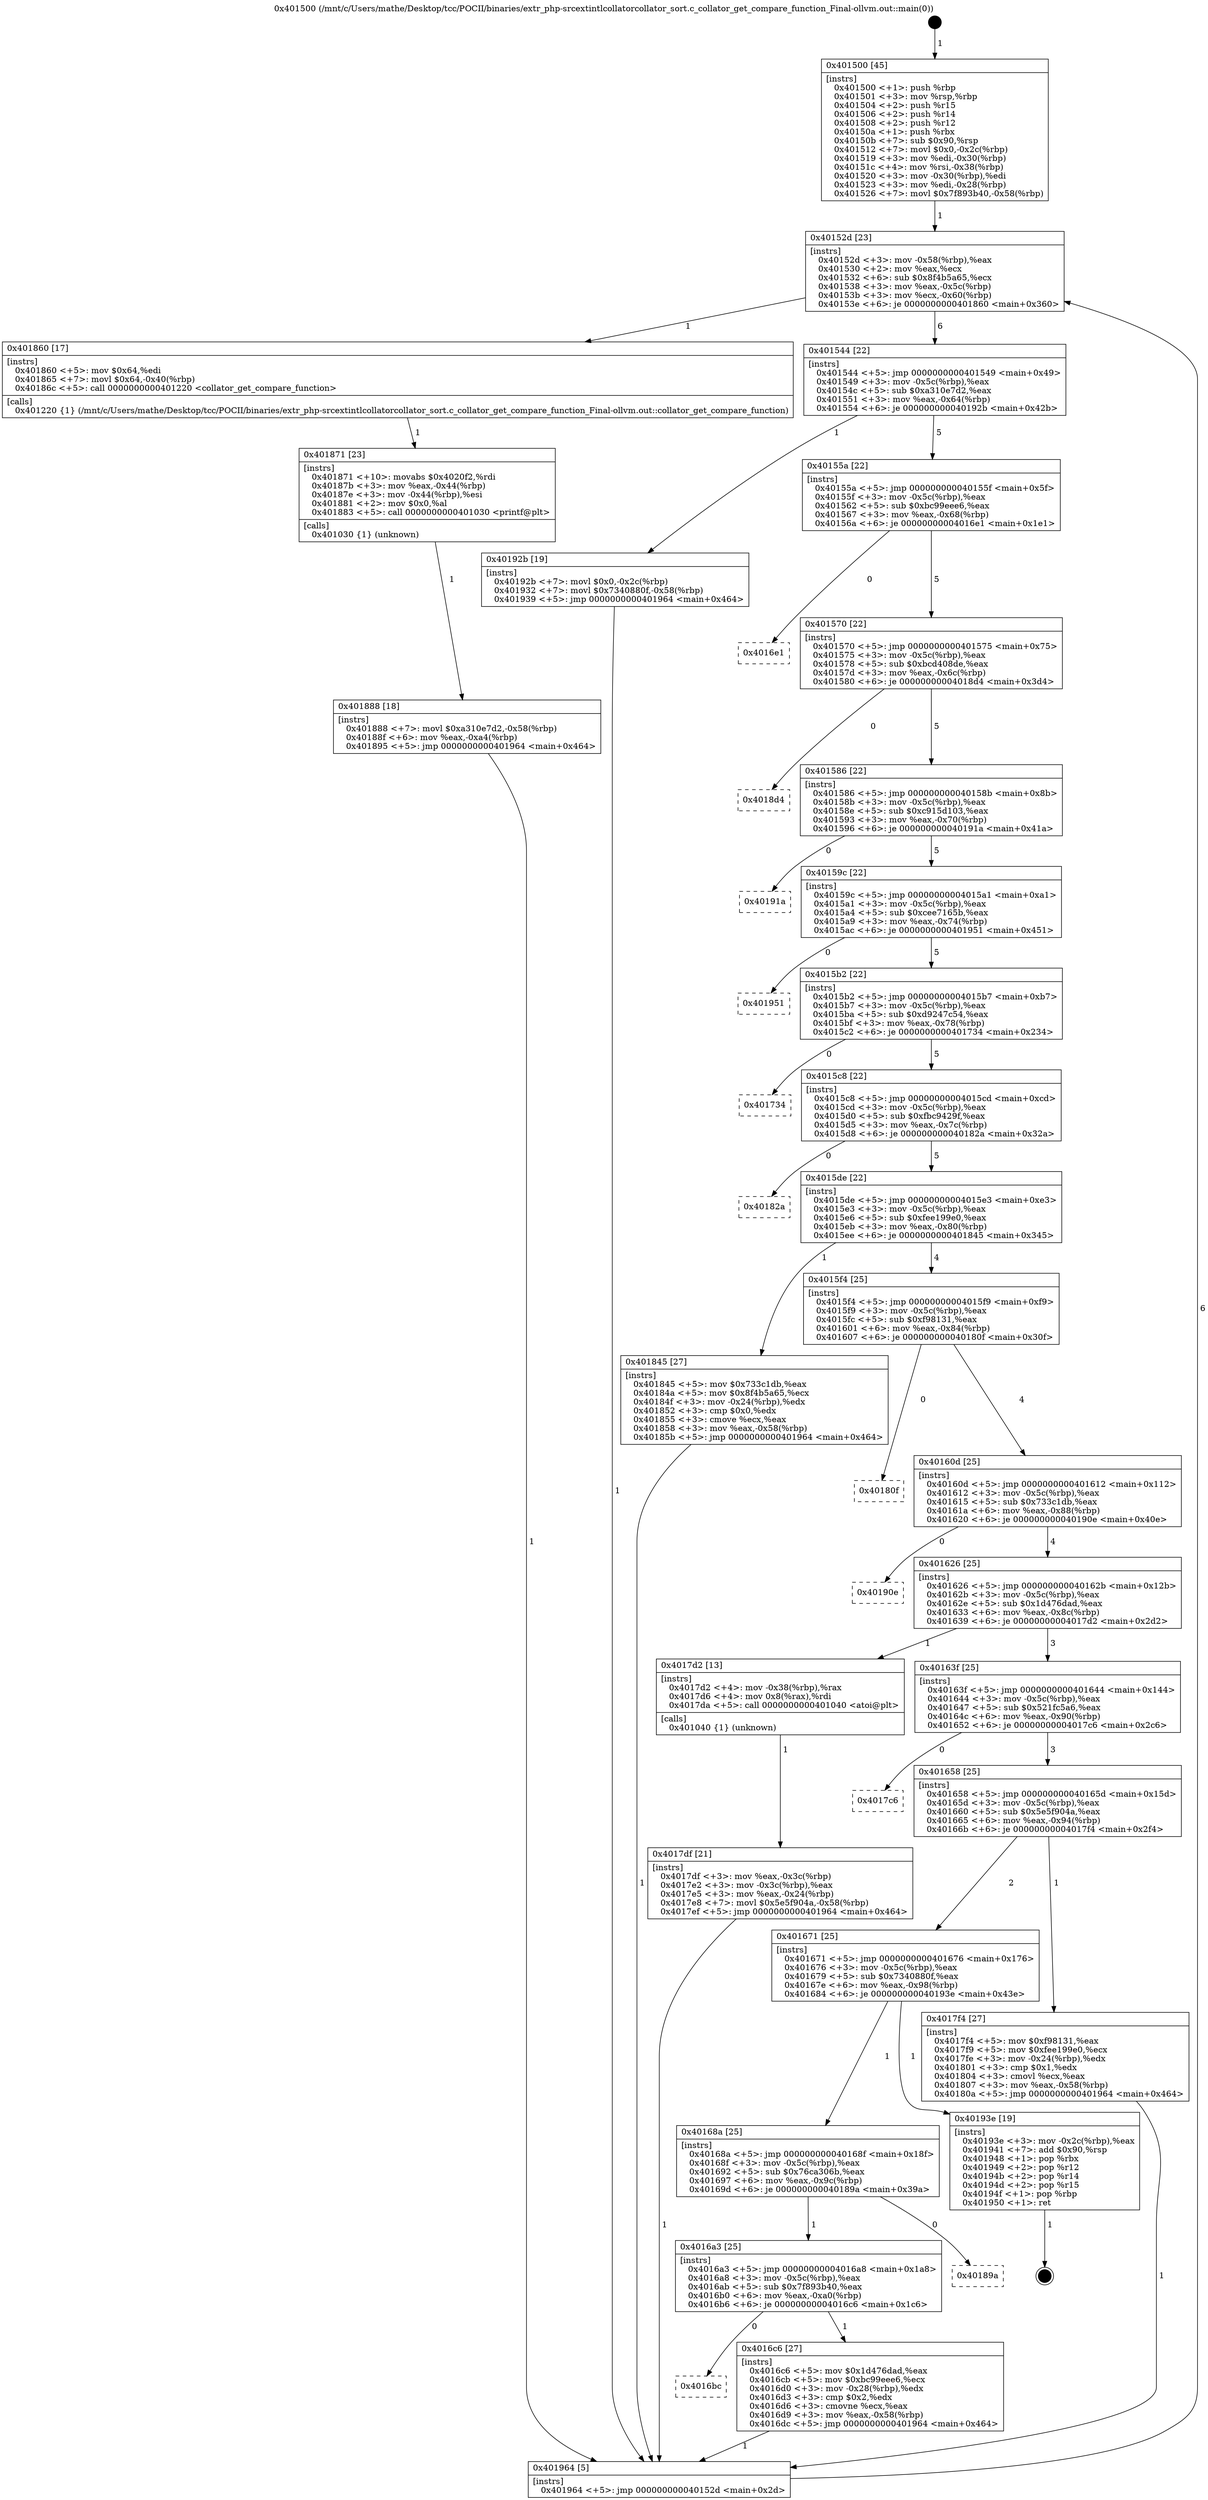 digraph "0x401500" {
  label = "0x401500 (/mnt/c/Users/mathe/Desktop/tcc/POCII/binaries/extr_php-srcextintlcollatorcollator_sort.c_collator_get_compare_function_Final-ollvm.out::main(0))"
  labelloc = "t"
  node[shape=record]

  Entry [label="",width=0.3,height=0.3,shape=circle,fillcolor=black,style=filled]
  "0x40152d" [label="{
     0x40152d [23]\l
     | [instrs]\l
     &nbsp;&nbsp;0x40152d \<+3\>: mov -0x58(%rbp),%eax\l
     &nbsp;&nbsp;0x401530 \<+2\>: mov %eax,%ecx\l
     &nbsp;&nbsp;0x401532 \<+6\>: sub $0x8f4b5a65,%ecx\l
     &nbsp;&nbsp;0x401538 \<+3\>: mov %eax,-0x5c(%rbp)\l
     &nbsp;&nbsp;0x40153b \<+3\>: mov %ecx,-0x60(%rbp)\l
     &nbsp;&nbsp;0x40153e \<+6\>: je 0000000000401860 \<main+0x360\>\l
  }"]
  "0x401860" [label="{
     0x401860 [17]\l
     | [instrs]\l
     &nbsp;&nbsp;0x401860 \<+5\>: mov $0x64,%edi\l
     &nbsp;&nbsp;0x401865 \<+7\>: movl $0x64,-0x40(%rbp)\l
     &nbsp;&nbsp;0x40186c \<+5\>: call 0000000000401220 \<collator_get_compare_function\>\l
     | [calls]\l
     &nbsp;&nbsp;0x401220 \{1\} (/mnt/c/Users/mathe/Desktop/tcc/POCII/binaries/extr_php-srcextintlcollatorcollator_sort.c_collator_get_compare_function_Final-ollvm.out::collator_get_compare_function)\l
  }"]
  "0x401544" [label="{
     0x401544 [22]\l
     | [instrs]\l
     &nbsp;&nbsp;0x401544 \<+5\>: jmp 0000000000401549 \<main+0x49\>\l
     &nbsp;&nbsp;0x401549 \<+3\>: mov -0x5c(%rbp),%eax\l
     &nbsp;&nbsp;0x40154c \<+5\>: sub $0xa310e7d2,%eax\l
     &nbsp;&nbsp;0x401551 \<+3\>: mov %eax,-0x64(%rbp)\l
     &nbsp;&nbsp;0x401554 \<+6\>: je 000000000040192b \<main+0x42b\>\l
  }"]
  Exit [label="",width=0.3,height=0.3,shape=circle,fillcolor=black,style=filled,peripheries=2]
  "0x40192b" [label="{
     0x40192b [19]\l
     | [instrs]\l
     &nbsp;&nbsp;0x40192b \<+7\>: movl $0x0,-0x2c(%rbp)\l
     &nbsp;&nbsp;0x401932 \<+7\>: movl $0x7340880f,-0x58(%rbp)\l
     &nbsp;&nbsp;0x401939 \<+5\>: jmp 0000000000401964 \<main+0x464\>\l
  }"]
  "0x40155a" [label="{
     0x40155a [22]\l
     | [instrs]\l
     &nbsp;&nbsp;0x40155a \<+5\>: jmp 000000000040155f \<main+0x5f\>\l
     &nbsp;&nbsp;0x40155f \<+3\>: mov -0x5c(%rbp),%eax\l
     &nbsp;&nbsp;0x401562 \<+5\>: sub $0xbc99eee6,%eax\l
     &nbsp;&nbsp;0x401567 \<+3\>: mov %eax,-0x68(%rbp)\l
     &nbsp;&nbsp;0x40156a \<+6\>: je 00000000004016e1 \<main+0x1e1\>\l
  }"]
  "0x401888" [label="{
     0x401888 [18]\l
     | [instrs]\l
     &nbsp;&nbsp;0x401888 \<+7\>: movl $0xa310e7d2,-0x58(%rbp)\l
     &nbsp;&nbsp;0x40188f \<+6\>: mov %eax,-0xa4(%rbp)\l
     &nbsp;&nbsp;0x401895 \<+5\>: jmp 0000000000401964 \<main+0x464\>\l
  }"]
  "0x4016e1" [label="{
     0x4016e1\l
  }", style=dashed]
  "0x401570" [label="{
     0x401570 [22]\l
     | [instrs]\l
     &nbsp;&nbsp;0x401570 \<+5\>: jmp 0000000000401575 \<main+0x75\>\l
     &nbsp;&nbsp;0x401575 \<+3\>: mov -0x5c(%rbp),%eax\l
     &nbsp;&nbsp;0x401578 \<+5\>: sub $0xbcd408de,%eax\l
     &nbsp;&nbsp;0x40157d \<+3\>: mov %eax,-0x6c(%rbp)\l
     &nbsp;&nbsp;0x401580 \<+6\>: je 00000000004018d4 \<main+0x3d4\>\l
  }"]
  "0x401871" [label="{
     0x401871 [23]\l
     | [instrs]\l
     &nbsp;&nbsp;0x401871 \<+10\>: movabs $0x4020f2,%rdi\l
     &nbsp;&nbsp;0x40187b \<+3\>: mov %eax,-0x44(%rbp)\l
     &nbsp;&nbsp;0x40187e \<+3\>: mov -0x44(%rbp),%esi\l
     &nbsp;&nbsp;0x401881 \<+2\>: mov $0x0,%al\l
     &nbsp;&nbsp;0x401883 \<+5\>: call 0000000000401030 \<printf@plt\>\l
     | [calls]\l
     &nbsp;&nbsp;0x401030 \{1\} (unknown)\l
  }"]
  "0x4018d4" [label="{
     0x4018d4\l
  }", style=dashed]
  "0x401586" [label="{
     0x401586 [22]\l
     | [instrs]\l
     &nbsp;&nbsp;0x401586 \<+5\>: jmp 000000000040158b \<main+0x8b\>\l
     &nbsp;&nbsp;0x40158b \<+3\>: mov -0x5c(%rbp),%eax\l
     &nbsp;&nbsp;0x40158e \<+5\>: sub $0xc915d103,%eax\l
     &nbsp;&nbsp;0x401593 \<+3\>: mov %eax,-0x70(%rbp)\l
     &nbsp;&nbsp;0x401596 \<+6\>: je 000000000040191a \<main+0x41a\>\l
  }"]
  "0x4017df" [label="{
     0x4017df [21]\l
     | [instrs]\l
     &nbsp;&nbsp;0x4017df \<+3\>: mov %eax,-0x3c(%rbp)\l
     &nbsp;&nbsp;0x4017e2 \<+3\>: mov -0x3c(%rbp),%eax\l
     &nbsp;&nbsp;0x4017e5 \<+3\>: mov %eax,-0x24(%rbp)\l
     &nbsp;&nbsp;0x4017e8 \<+7\>: movl $0x5e5f904a,-0x58(%rbp)\l
     &nbsp;&nbsp;0x4017ef \<+5\>: jmp 0000000000401964 \<main+0x464\>\l
  }"]
  "0x40191a" [label="{
     0x40191a\l
  }", style=dashed]
  "0x40159c" [label="{
     0x40159c [22]\l
     | [instrs]\l
     &nbsp;&nbsp;0x40159c \<+5\>: jmp 00000000004015a1 \<main+0xa1\>\l
     &nbsp;&nbsp;0x4015a1 \<+3\>: mov -0x5c(%rbp),%eax\l
     &nbsp;&nbsp;0x4015a4 \<+5\>: sub $0xcee7165b,%eax\l
     &nbsp;&nbsp;0x4015a9 \<+3\>: mov %eax,-0x74(%rbp)\l
     &nbsp;&nbsp;0x4015ac \<+6\>: je 0000000000401951 \<main+0x451\>\l
  }"]
  "0x401500" [label="{
     0x401500 [45]\l
     | [instrs]\l
     &nbsp;&nbsp;0x401500 \<+1\>: push %rbp\l
     &nbsp;&nbsp;0x401501 \<+3\>: mov %rsp,%rbp\l
     &nbsp;&nbsp;0x401504 \<+2\>: push %r15\l
     &nbsp;&nbsp;0x401506 \<+2\>: push %r14\l
     &nbsp;&nbsp;0x401508 \<+2\>: push %r12\l
     &nbsp;&nbsp;0x40150a \<+1\>: push %rbx\l
     &nbsp;&nbsp;0x40150b \<+7\>: sub $0x90,%rsp\l
     &nbsp;&nbsp;0x401512 \<+7\>: movl $0x0,-0x2c(%rbp)\l
     &nbsp;&nbsp;0x401519 \<+3\>: mov %edi,-0x30(%rbp)\l
     &nbsp;&nbsp;0x40151c \<+4\>: mov %rsi,-0x38(%rbp)\l
     &nbsp;&nbsp;0x401520 \<+3\>: mov -0x30(%rbp),%edi\l
     &nbsp;&nbsp;0x401523 \<+3\>: mov %edi,-0x28(%rbp)\l
     &nbsp;&nbsp;0x401526 \<+7\>: movl $0x7f893b40,-0x58(%rbp)\l
  }"]
  "0x401951" [label="{
     0x401951\l
  }", style=dashed]
  "0x4015b2" [label="{
     0x4015b2 [22]\l
     | [instrs]\l
     &nbsp;&nbsp;0x4015b2 \<+5\>: jmp 00000000004015b7 \<main+0xb7\>\l
     &nbsp;&nbsp;0x4015b7 \<+3\>: mov -0x5c(%rbp),%eax\l
     &nbsp;&nbsp;0x4015ba \<+5\>: sub $0xd9247c54,%eax\l
     &nbsp;&nbsp;0x4015bf \<+3\>: mov %eax,-0x78(%rbp)\l
     &nbsp;&nbsp;0x4015c2 \<+6\>: je 0000000000401734 \<main+0x234\>\l
  }"]
  "0x401964" [label="{
     0x401964 [5]\l
     | [instrs]\l
     &nbsp;&nbsp;0x401964 \<+5\>: jmp 000000000040152d \<main+0x2d\>\l
  }"]
  "0x401734" [label="{
     0x401734\l
  }", style=dashed]
  "0x4015c8" [label="{
     0x4015c8 [22]\l
     | [instrs]\l
     &nbsp;&nbsp;0x4015c8 \<+5\>: jmp 00000000004015cd \<main+0xcd\>\l
     &nbsp;&nbsp;0x4015cd \<+3\>: mov -0x5c(%rbp),%eax\l
     &nbsp;&nbsp;0x4015d0 \<+5\>: sub $0xfbc9429f,%eax\l
     &nbsp;&nbsp;0x4015d5 \<+3\>: mov %eax,-0x7c(%rbp)\l
     &nbsp;&nbsp;0x4015d8 \<+6\>: je 000000000040182a \<main+0x32a\>\l
  }"]
  "0x4016bc" [label="{
     0x4016bc\l
  }", style=dashed]
  "0x40182a" [label="{
     0x40182a\l
  }", style=dashed]
  "0x4015de" [label="{
     0x4015de [22]\l
     | [instrs]\l
     &nbsp;&nbsp;0x4015de \<+5\>: jmp 00000000004015e3 \<main+0xe3\>\l
     &nbsp;&nbsp;0x4015e3 \<+3\>: mov -0x5c(%rbp),%eax\l
     &nbsp;&nbsp;0x4015e6 \<+5\>: sub $0xfee199e0,%eax\l
     &nbsp;&nbsp;0x4015eb \<+3\>: mov %eax,-0x80(%rbp)\l
     &nbsp;&nbsp;0x4015ee \<+6\>: je 0000000000401845 \<main+0x345\>\l
  }"]
  "0x4016c6" [label="{
     0x4016c6 [27]\l
     | [instrs]\l
     &nbsp;&nbsp;0x4016c6 \<+5\>: mov $0x1d476dad,%eax\l
     &nbsp;&nbsp;0x4016cb \<+5\>: mov $0xbc99eee6,%ecx\l
     &nbsp;&nbsp;0x4016d0 \<+3\>: mov -0x28(%rbp),%edx\l
     &nbsp;&nbsp;0x4016d3 \<+3\>: cmp $0x2,%edx\l
     &nbsp;&nbsp;0x4016d6 \<+3\>: cmovne %ecx,%eax\l
     &nbsp;&nbsp;0x4016d9 \<+3\>: mov %eax,-0x58(%rbp)\l
     &nbsp;&nbsp;0x4016dc \<+5\>: jmp 0000000000401964 \<main+0x464\>\l
  }"]
  "0x401845" [label="{
     0x401845 [27]\l
     | [instrs]\l
     &nbsp;&nbsp;0x401845 \<+5\>: mov $0x733c1db,%eax\l
     &nbsp;&nbsp;0x40184a \<+5\>: mov $0x8f4b5a65,%ecx\l
     &nbsp;&nbsp;0x40184f \<+3\>: mov -0x24(%rbp),%edx\l
     &nbsp;&nbsp;0x401852 \<+3\>: cmp $0x0,%edx\l
     &nbsp;&nbsp;0x401855 \<+3\>: cmove %ecx,%eax\l
     &nbsp;&nbsp;0x401858 \<+3\>: mov %eax,-0x58(%rbp)\l
     &nbsp;&nbsp;0x40185b \<+5\>: jmp 0000000000401964 \<main+0x464\>\l
  }"]
  "0x4015f4" [label="{
     0x4015f4 [25]\l
     | [instrs]\l
     &nbsp;&nbsp;0x4015f4 \<+5\>: jmp 00000000004015f9 \<main+0xf9\>\l
     &nbsp;&nbsp;0x4015f9 \<+3\>: mov -0x5c(%rbp),%eax\l
     &nbsp;&nbsp;0x4015fc \<+5\>: sub $0xf98131,%eax\l
     &nbsp;&nbsp;0x401601 \<+6\>: mov %eax,-0x84(%rbp)\l
     &nbsp;&nbsp;0x401607 \<+6\>: je 000000000040180f \<main+0x30f\>\l
  }"]
  "0x4016a3" [label="{
     0x4016a3 [25]\l
     | [instrs]\l
     &nbsp;&nbsp;0x4016a3 \<+5\>: jmp 00000000004016a8 \<main+0x1a8\>\l
     &nbsp;&nbsp;0x4016a8 \<+3\>: mov -0x5c(%rbp),%eax\l
     &nbsp;&nbsp;0x4016ab \<+5\>: sub $0x7f893b40,%eax\l
     &nbsp;&nbsp;0x4016b0 \<+6\>: mov %eax,-0xa0(%rbp)\l
     &nbsp;&nbsp;0x4016b6 \<+6\>: je 00000000004016c6 \<main+0x1c6\>\l
  }"]
  "0x40180f" [label="{
     0x40180f\l
  }", style=dashed]
  "0x40160d" [label="{
     0x40160d [25]\l
     | [instrs]\l
     &nbsp;&nbsp;0x40160d \<+5\>: jmp 0000000000401612 \<main+0x112\>\l
     &nbsp;&nbsp;0x401612 \<+3\>: mov -0x5c(%rbp),%eax\l
     &nbsp;&nbsp;0x401615 \<+5\>: sub $0x733c1db,%eax\l
     &nbsp;&nbsp;0x40161a \<+6\>: mov %eax,-0x88(%rbp)\l
     &nbsp;&nbsp;0x401620 \<+6\>: je 000000000040190e \<main+0x40e\>\l
  }"]
  "0x40189a" [label="{
     0x40189a\l
  }", style=dashed]
  "0x40190e" [label="{
     0x40190e\l
  }", style=dashed]
  "0x401626" [label="{
     0x401626 [25]\l
     | [instrs]\l
     &nbsp;&nbsp;0x401626 \<+5\>: jmp 000000000040162b \<main+0x12b\>\l
     &nbsp;&nbsp;0x40162b \<+3\>: mov -0x5c(%rbp),%eax\l
     &nbsp;&nbsp;0x40162e \<+5\>: sub $0x1d476dad,%eax\l
     &nbsp;&nbsp;0x401633 \<+6\>: mov %eax,-0x8c(%rbp)\l
     &nbsp;&nbsp;0x401639 \<+6\>: je 00000000004017d2 \<main+0x2d2\>\l
  }"]
  "0x40168a" [label="{
     0x40168a [25]\l
     | [instrs]\l
     &nbsp;&nbsp;0x40168a \<+5\>: jmp 000000000040168f \<main+0x18f\>\l
     &nbsp;&nbsp;0x40168f \<+3\>: mov -0x5c(%rbp),%eax\l
     &nbsp;&nbsp;0x401692 \<+5\>: sub $0x76ca306b,%eax\l
     &nbsp;&nbsp;0x401697 \<+6\>: mov %eax,-0x9c(%rbp)\l
     &nbsp;&nbsp;0x40169d \<+6\>: je 000000000040189a \<main+0x39a\>\l
  }"]
  "0x4017d2" [label="{
     0x4017d2 [13]\l
     | [instrs]\l
     &nbsp;&nbsp;0x4017d2 \<+4\>: mov -0x38(%rbp),%rax\l
     &nbsp;&nbsp;0x4017d6 \<+4\>: mov 0x8(%rax),%rdi\l
     &nbsp;&nbsp;0x4017da \<+5\>: call 0000000000401040 \<atoi@plt\>\l
     | [calls]\l
     &nbsp;&nbsp;0x401040 \{1\} (unknown)\l
  }"]
  "0x40163f" [label="{
     0x40163f [25]\l
     | [instrs]\l
     &nbsp;&nbsp;0x40163f \<+5\>: jmp 0000000000401644 \<main+0x144\>\l
     &nbsp;&nbsp;0x401644 \<+3\>: mov -0x5c(%rbp),%eax\l
     &nbsp;&nbsp;0x401647 \<+5\>: sub $0x521fc5a6,%eax\l
     &nbsp;&nbsp;0x40164c \<+6\>: mov %eax,-0x90(%rbp)\l
     &nbsp;&nbsp;0x401652 \<+6\>: je 00000000004017c6 \<main+0x2c6\>\l
  }"]
  "0x40193e" [label="{
     0x40193e [19]\l
     | [instrs]\l
     &nbsp;&nbsp;0x40193e \<+3\>: mov -0x2c(%rbp),%eax\l
     &nbsp;&nbsp;0x401941 \<+7\>: add $0x90,%rsp\l
     &nbsp;&nbsp;0x401948 \<+1\>: pop %rbx\l
     &nbsp;&nbsp;0x401949 \<+2\>: pop %r12\l
     &nbsp;&nbsp;0x40194b \<+2\>: pop %r14\l
     &nbsp;&nbsp;0x40194d \<+2\>: pop %r15\l
     &nbsp;&nbsp;0x40194f \<+1\>: pop %rbp\l
     &nbsp;&nbsp;0x401950 \<+1\>: ret\l
  }"]
  "0x4017c6" [label="{
     0x4017c6\l
  }", style=dashed]
  "0x401658" [label="{
     0x401658 [25]\l
     | [instrs]\l
     &nbsp;&nbsp;0x401658 \<+5\>: jmp 000000000040165d \<main+0x15d\>\l
     &nbsp;&nbsp;0x40165d \<+3\>: mov -0x5c(%rbp),%eax\l
     &nbsp;&nbsp;0x401660 \<+5\>: sub $0x5e5f904a,%eax\l
     &nbsp;&nbsp;0x401665 \<+6\>: mov %eax,-0x94(%rbp)\l
     &nbsp;&nbsp;0x40166b \<+6\>: je 00000000004017f4 \<main+0x2f4\>\l
  }"]
  "0x401671" [label="{
     0x401671 [25]\l
     | [instrs]\l
     &nbsp;&nbsp;0x401671 \<+5\>: jmp 0000000000401676 \<main+0x176\>\l
     &nbsp;&nbsp;0x401676 \<+3\>: mov -0x5c(%rbp),%eax\l
     &nbsp;&nbsp;0x401679 \<+5\>: sub $0x7340880f,%eax\l
     &nbsp;&nbsp;0x40167e \<+6\>: mov %eax,-0x98(%rbp)\l
     &nbsp;&nbsp;0x401684 \<+6\>: je 000000000040193e \<main+0x43e\>\l
  }"]
  "0x4017f4" [label="{
     0x4017f4 [27]\l
     | [instrs]\l
     &nbsp;&nbsp;0x4017f4 \<+5\>: mov $0xf98131,%eax\l
     &nbsp;&nbsp;0x4017f9 \<+5\>: mov $0xfee199e0,%ecx\l
     &nbsp;&nbsp;0x4017fe \<+3\>: mov -0x24(%rbp),%edx\l
     &nbsp;&nbsp;0x401801 \<+3\>: cmp $0x1,%edx\l
     &nbsp;&nbsp;0x401804 \<+3\>: cmovl %ecx,%eax\l
     &nbsp;&nbsp;0x401807 \<+3\>: mov %eax,-0x58(%rbp)\l
     &nbsp;&nbsp;0x40180a \<+5\>: jmp 0000000000401964 \<main+0x464\>\l
  }"]
  Entry -> "0x401500" [label=" 1"]
  "0x40152d" -> "0x401860" [label=" 1"]
  "0x40152d" -> "0x401544" [label=" 6"]
  "0x40193e" -> Exit [label=" 1"]
  "0x401544" -> "0x40192b" [label=" 1"]
  "0x401544" -> "0x40155a" [label=" 5"]
  "0x40192b" -> "0x401964" [label=" 1"]
  "0x40155a" -> "0x4016e1" [label=" 0"]
  "0x40155a" -> "0x401570" [label=" 5"]
  "0x401888" -> "0x401964" [label=" 1"]
  "0x401570" -> "0x4018d4" [label=" 0"]
  "0x401570" -> "0x401586" [label=" 5"]
  "0x401871" -> "0x401888" [label=" 1"]
  "0x401586" -> "0x40191a" [label=" 0"]
  "0x401586" -> "0x40159c" [label=" 5"]
  "0x401860" -> "0x401871" [label=" 1"]
  "0x40159c" -> "0x401951" [label=" 0"]
  "0x40159c" -> "0x4015b2" [label=" 5"]
  "0x401845" -> "0x401964" [label=" 1"]
  "0x4015b2" -> "0x401734" [label=" 0"]
  "0x4015b2" -> "0x4015c8" [label=" 5"]
  "0x4017f4" -> "0x401964" [label=" 1"]
  "0x4015c8" -> "0x40182a" [label=" 0"]
  "0x4015c8" -> "0x4015de" [label=" 5"]
  "0x4017df" -> "0x401964" [label=" 1"]
  "0x4015de" -> "0x401845" [label=" 1"]
  "0x4015de" -> "0x4015f4" [label=" 4"]
  "0x4017d2" -> "0x4017df" [label=" 1"]
  "0x4015f4" -> "0x40180f" [label=" 0"]
  "0x4015f4" -> "0x40160d" [label=" 4"]
  "0x401500" -> "0x40152d" [label=" 1"]
  "0x40160d" -> "0x40190e" [label=" 0"]
  "0x40160d" -> "0x401626" [label=" 4"]
  "0x4016c6" -> "0x401964" [label=" 1"]
  "0x401626" -> "0x4017d2" [label=" 1"]
  "0x401626" -> "0x40163f" [label=" 3"]
  "0x4016a3" -> "0x4016c6" [label=" 1"]
  "0x40163f" -> "0x4017c6" [label=" 0"]
  "0x40163f" -> "0x401658" [label=" 3"]
  "0x401964" -> "0x40152d" [label=" 6"]
  "0x401658" -> "0x4017f4" [label=" 1"]
  "0x401658" -> "0x401671" [label=" 2"]
  "0x40168a" -> "0x4016a3" [label=" 1"]
  "0x401671" -> "0x40193e" [label=" 1"]
  "0x401671" -> "0x40168a" [label=" 1"]
  "0x4016a3" -> "0x4016bc" [label=" 0"]
  "0x40168a" -> "0x40189a" [label=" 0"]
}
